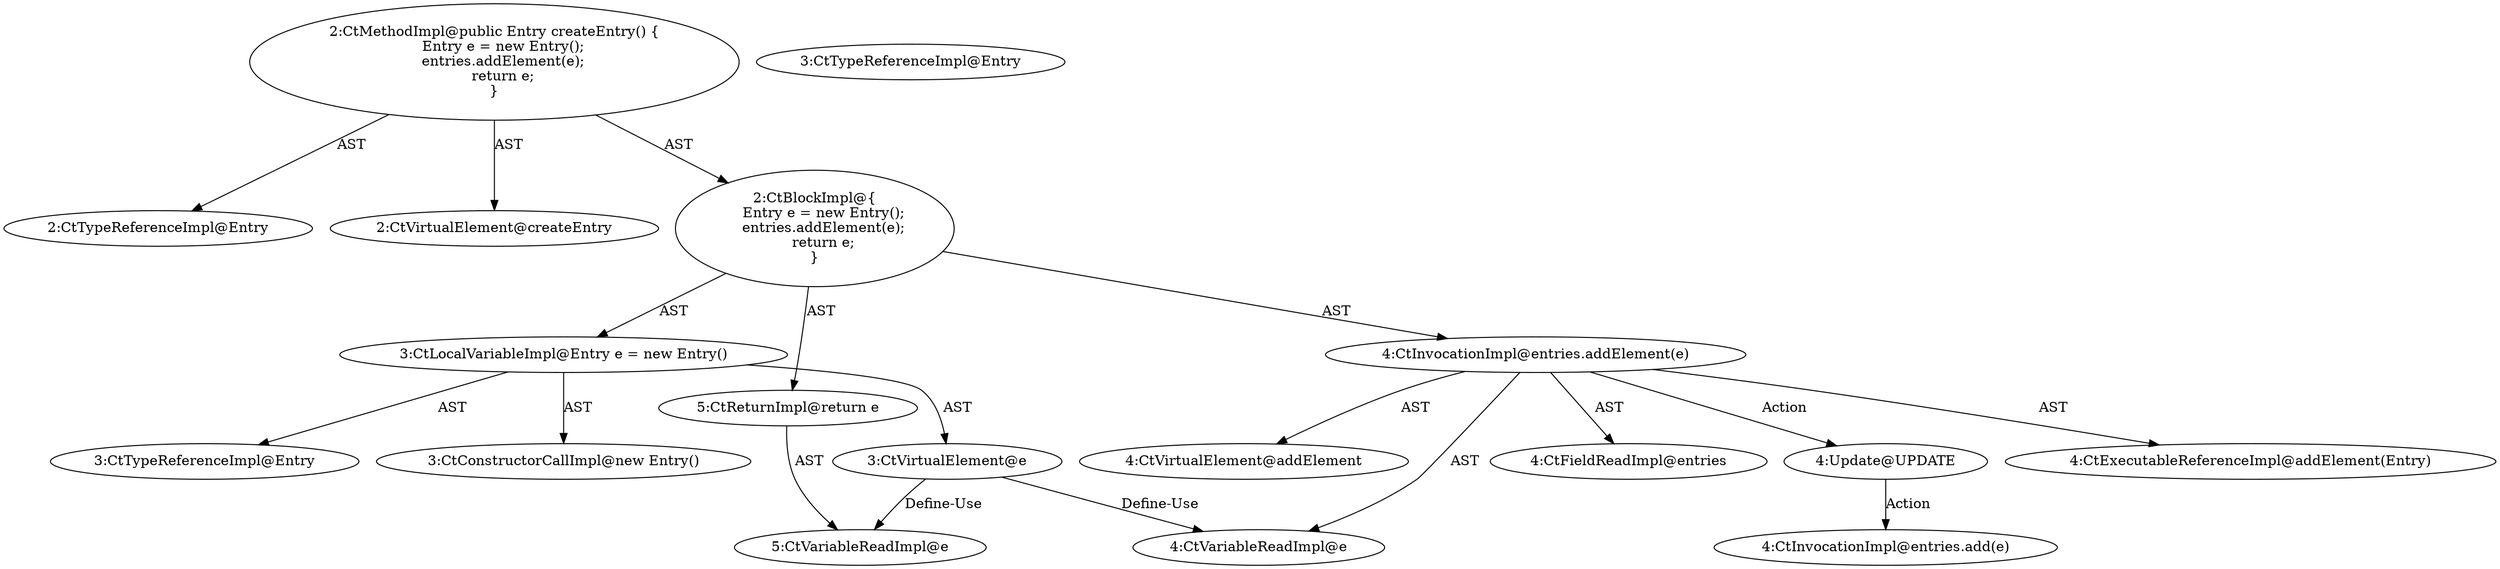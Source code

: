 digraph "createEntry#?" {
0 [label="2:CtTypeReferenceImpl@Entry" shape=ellipse]
1 [label="2:CtVirtualElement@createEntry" shape=ellipse]
2 [label="3:CtTypeReferenceImpl@Entry" shape=ellipse]
3 [label="3:CtTypeReferenceImpl@Entry" shape=ellipse]
4 [label="3:CtConstructorCallImpl@new Entry()" shape=ellipse]
5 [label="3:CtVirtualElement@e" shape=ellipse]
6 [label="3:CtLocalVariableImpl@Entry e = new Entry()" shape=ellipse]
7 [label="4:CtExecutableReferenceImpl@addElement(Entry)" shape=ellipse]
8 [label="4:CtVirtualElement@addElement" shape=ellipse]
9 [label="4:CtFieldReadImpl@entries" shape=ellipse]
10 [label="4:CtVariableReadImpl@e" shape=ellipse]
11 [label="4:CtInvocationImpl@entries.addElement(e)" shape=ellipse]
12 [label="5:CtVariableReadImpl@e" shape=ellipse]
13 [label="5:CtReturnImpl@return e" shape=ellipse]
14 [label="2:CtBlockImpl@\{
    Entry e = new Entry();
    entries.addElement(e);
    return e;
\}" shape=ellipse]
15 [label="2:CtMethodImpl@public Entry createEntry() \{
    Entry e = new Entry();
    entries.addElement(e);
    return e;
\}" shape=ellipse]
16 [label="4:Update@UPDATE" shape=ellipse]
17 [label="4:CtInvocationImpl@entries.add(e)" shape=ellipse]
5 -> 10 [label="Define-Use"];
5 -> 12 [label="Define-Use"];
6 -> 5 [label="AST"];
6 -> 2 [label="AST"];
6 -> 4 [label="AST"];
11 -> 8 [label="AST"];
11 -> 9 [label="AST"];
11 -> 7 [label="AST"];
11 -> 10 [label="AST"];
11 -> 16 [label="Action"];
13 -> 12 [label="AST"];
14 -> 6 [label="AST"];
14 -> 11 [label="AST"];
14 -> 13 [label="AST"];
15 -> 1 [label="AST"];
15 -> 0 [label="AST"];
15 -> 14 [label="AST"];
16 -> 17 [label="Action"];
}